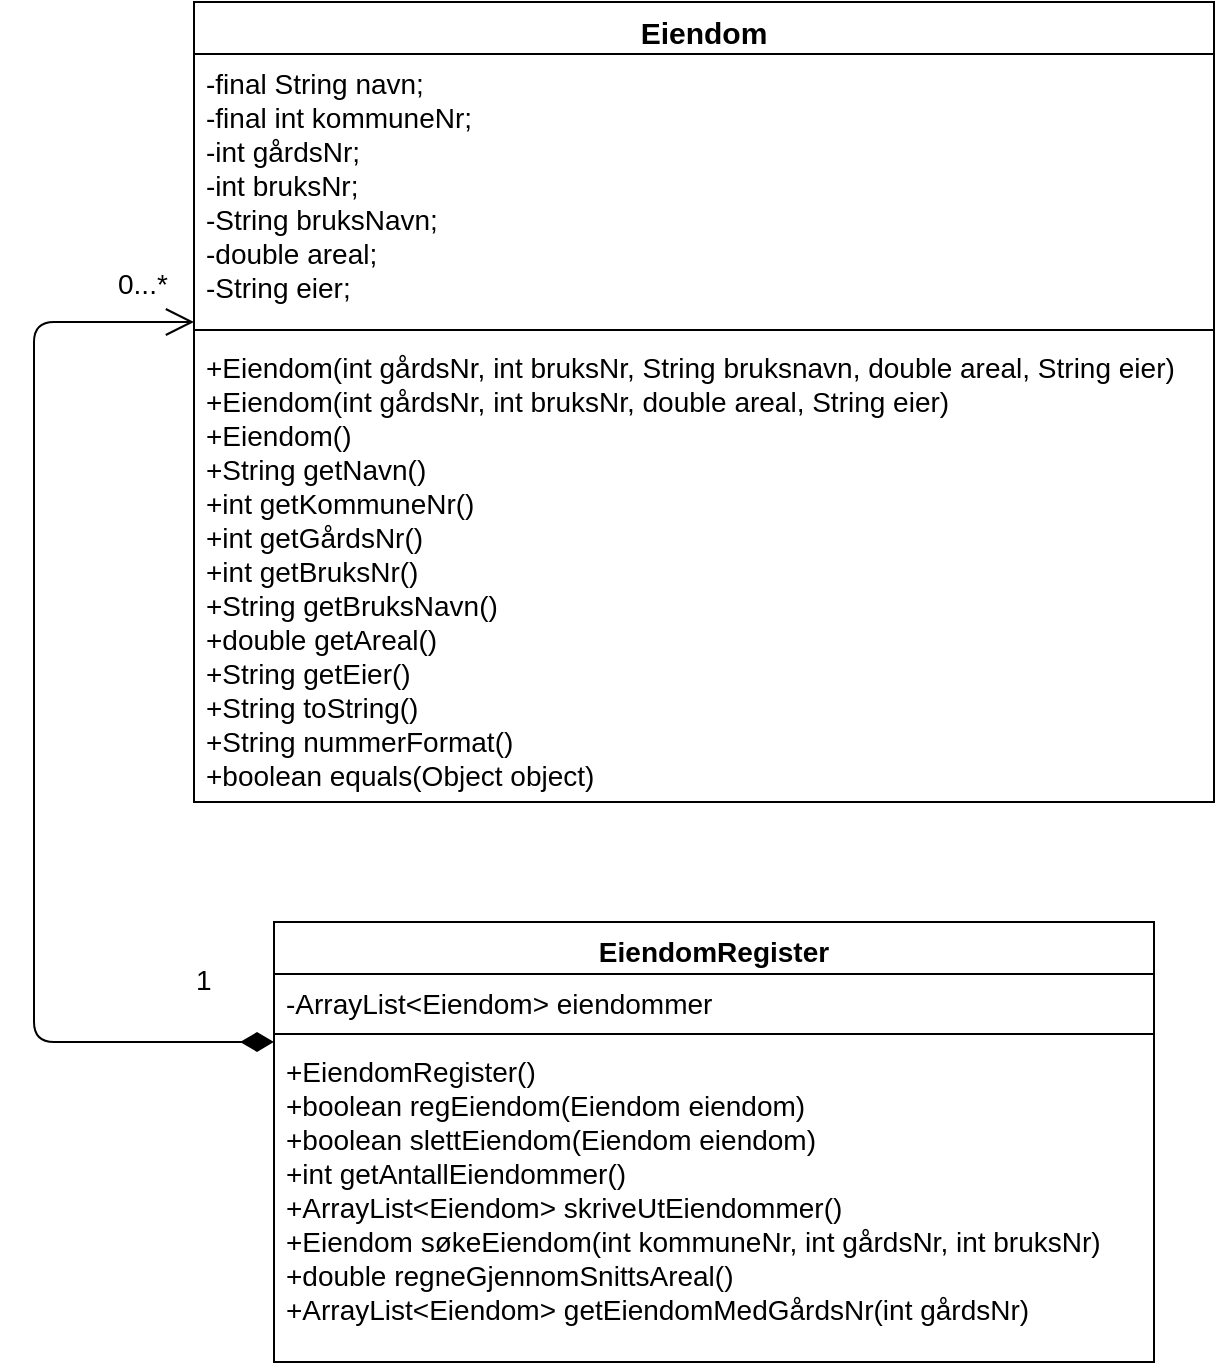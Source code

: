 <mxfile version="12.2.6" type="onedrive" pages="1"><diagram name="Page-1" id="52a04d89-c75d-2922-d76d-85b35f80e030"><mxGraphModel dx="2112" dy="428" grid="1" gridSize="10" guides="1" tooltips="1" connect="1" arrows="1" fold="1" page="1" pageScale="1" pageWidth="1100" pageHeight="850" background="#ffffff" math="0" shadow="0"><root><mxCell id="0"/><mxCell id="1" parent="0"/><mxCell id="f9g12cWjefN4J6RVmGX8-1" value="Eiendom" style="swimlane;fontStyle=1;align=center;verticalAlign=top;childLayout=stackLayout;horizontal=1;startSize=26;horizontalStack=0;resizeParent=1;resizeParentMax=0;resizeLast=0;collapsible=1;marginBottom=0;fontSize=15;" parent="1" vertex="1"><mxGeometry x="90" y="40" width="510" height="400" as="geometry"/></mxCell><mxCell id="f9g12cWjefN4J6RVmGX8-2" value="-final String navn;&#10;-final int kommuneNr;&#10;-int gårdsNr;&#10;-int bruksNr;&#10;-String bruksNavn;&#10;-double areal;&#10;-String eier;" style="text;strokeColor=none;fillColor=none;align=left;verticalAlign=top;spacingLeft=4;spacingRight=4;overflow=hidden;rotatable=0;points=[[0,0.5],[1,0.5]];portConstraint=eastwest;strokeWidth=12;fontSize=14;" parent="f9g12cWjefN4J6RVmGX8-1" vertex="1"><mxGeometry y="26" width="510" height="134" as="geometry"/></mxCell><mxCell id="f9g12cWjefN4J6RVmGX8-3" value="" style="line;strokeWidth=1;fillColor=none;align=left;verticalAlign=middle;spacingTop=-1;spacingLeft=3;spacingRight=3;rotatable=0;labelPosition=right;points=[];portConstraint=eastwest;" parent="f9g12cWjefN4J6RVmGX8-1" vertex="1"><mxGeometry y="160" width="510" height="8" as="geometry"/></mxCell><mxCell id="f9g12cWjefN4J6RVmGX8-4" value="+Eiendom(int gårdsNr, int bruksNr, String bruksnavn, double areal, String eier)&#10;+Eiendom(int gårdsNr, int bruksNr, double areal, String eier)&#10;+Eiendom()&#10;+String getNavn()&#10;+int getKommuneNr()&#10;+int getGårdsNr()&#10;+int getBruksNr()&#10;+String getBruksNavn()&#10;+double getAreal()&#10;+String getEier()&#10;+String toString()&#10;+String nummerFormat()&#10;+boolean equals(Object object)&#10;&#10;&#10;" style="text;strokeColor=none;fillColor=none;align=left;verticalAlign=top;spacingLeft=4;spacingRight=4;overflow=hidden;rotatable=0;points=[[0,0.5],[1,0.5]];portConstraint=eastwest;fontSize=14;" parent="f9g12cWjefN4J6RVmGX8-1" vertex="1"><mxGeometry y="168" width="510" height="232" as="geometry"/></mxCell><mxCell id="f9g12cWjefN4J6RVmGX8-9" value="EiendomRegister" style="swimlane;fontStyle=1;align=center;verticalAlign=top;childLayout=stackLayout;horizontal=1;startSize=26;horizontalStack=0;resizeParent=1;resizeParentMax=0;resizeLast=0;collapsible=1;marginBottom=0;fontSize=14;" parent="1" vertex="1"><mxGeometry x="130" y="500" width="440" height="220" as="geometry"/></mxCell><mxCell id="f9g12cWjefN4J6RVmGX8-10" value="-ArrayList&lt;Eiendom&gt; eiendommer" style="text;strokeColor=none;fillColor=none;align=left;verticalAlign=top;spacingLeft=4;spacingRight=4;overflow=hidden;rotatable=0;points=[[0,0.5],[1,0.5]];portConstraint=eastwest;fontSize=14;" parent="f9g12cWjefN4J6RVmGX8-9" vertex="1"><mxGeometry y="26" width="440" height="26" as="geometry"/></mxCell><mxCell id="f9g12cWjefN4J6RVmGX8-11" value="" style="line;strokeWidth=1;fillColor=none;align=left;verticalAlign=middle;spacingTop=-1;spacingLeft=3;spacingRight=3;rotatable=0;labelPosition=right;points=[];portConstraint=eastwest;" parent="f9g12cWjefN4J6RVmGX8-9" vertex="1"><mxGeometry y="52" width="440" height="8" as="geometry"/></mxCell><mxCell id="f9g12cWjefN4J6RVmGX8-12" value="+EiendomRegister()&#10;+boolean regEiendom(Eiendom eiendom)&#10;+boolean slettEiendom(Eiendom eiendom)&#10;+int getAntallEiendommer()&#10;+ArrayList&lt;Eiendom&gt; skriveUtEiendommer()&#10;+Eiendom søkeEiendom(int kommuneNr, int gårdsNr, int bruksNr)&#10;+double regneGjennomSnittsAreal()&#10;+ArrayList&lt;Eiendom&gt; getEiendomMedGårdsNr(int gårdsNr)&#10;" style="text;strokeColor=none;fillColor=none;align=left;verticalAlign=top;spacingLeft=4;spacingRight=4;overflow=hidden;rotatable=0;points=[[0,0.5],[1,0.5]];portConstraint=eastwest;fontSize=14;" parent="f9g12cWjefN4J6RVmGX8-9" vertex="1"><mxGeometry y="60" width="440" height="160" as="geometry"/></mxCell><mxCell id="Cw5jsqgB7cKMvxpfQhYq-8" value="0...*" style="text;html=1;resizable=0;points=[];autosize=1;align=left;verticalAlign=top;spacingTop=-4;fontSize=14;" parent="1" vertex="1"><mxGeometry x="50" y="170" width="40" height="20" as="geometry"/></mxCell><mxCell id="ptI_Mse-CPodXBW3D0xD-1" value="&lt;font style=&quot;font-size: 14px&quot;&gt;1&lt;/font&gt;" style="endArrow=open;html=1;endSize=12;startArrow=diamondThin;startSize=14;startFill=1;edgeStyle=orthogonalEdgeStyle;align=left;verticalAlign=bottom;" parent="1" edge="1"><mxGeometry x="-0.854" y="-20" relative="1" as="geometry"><mxPoint x="130" y="560" as="sourcePoint"/><mxPoint x="90" y="200" as="targetPoint"/><Array as="points"><mxPoint x="10" y="560"/><mxPoint x="10" y="200"/></Array><mxPoint as="offset"/></mxGeometry></mxCell></root></mxGraphModel></diagram></mxfile>